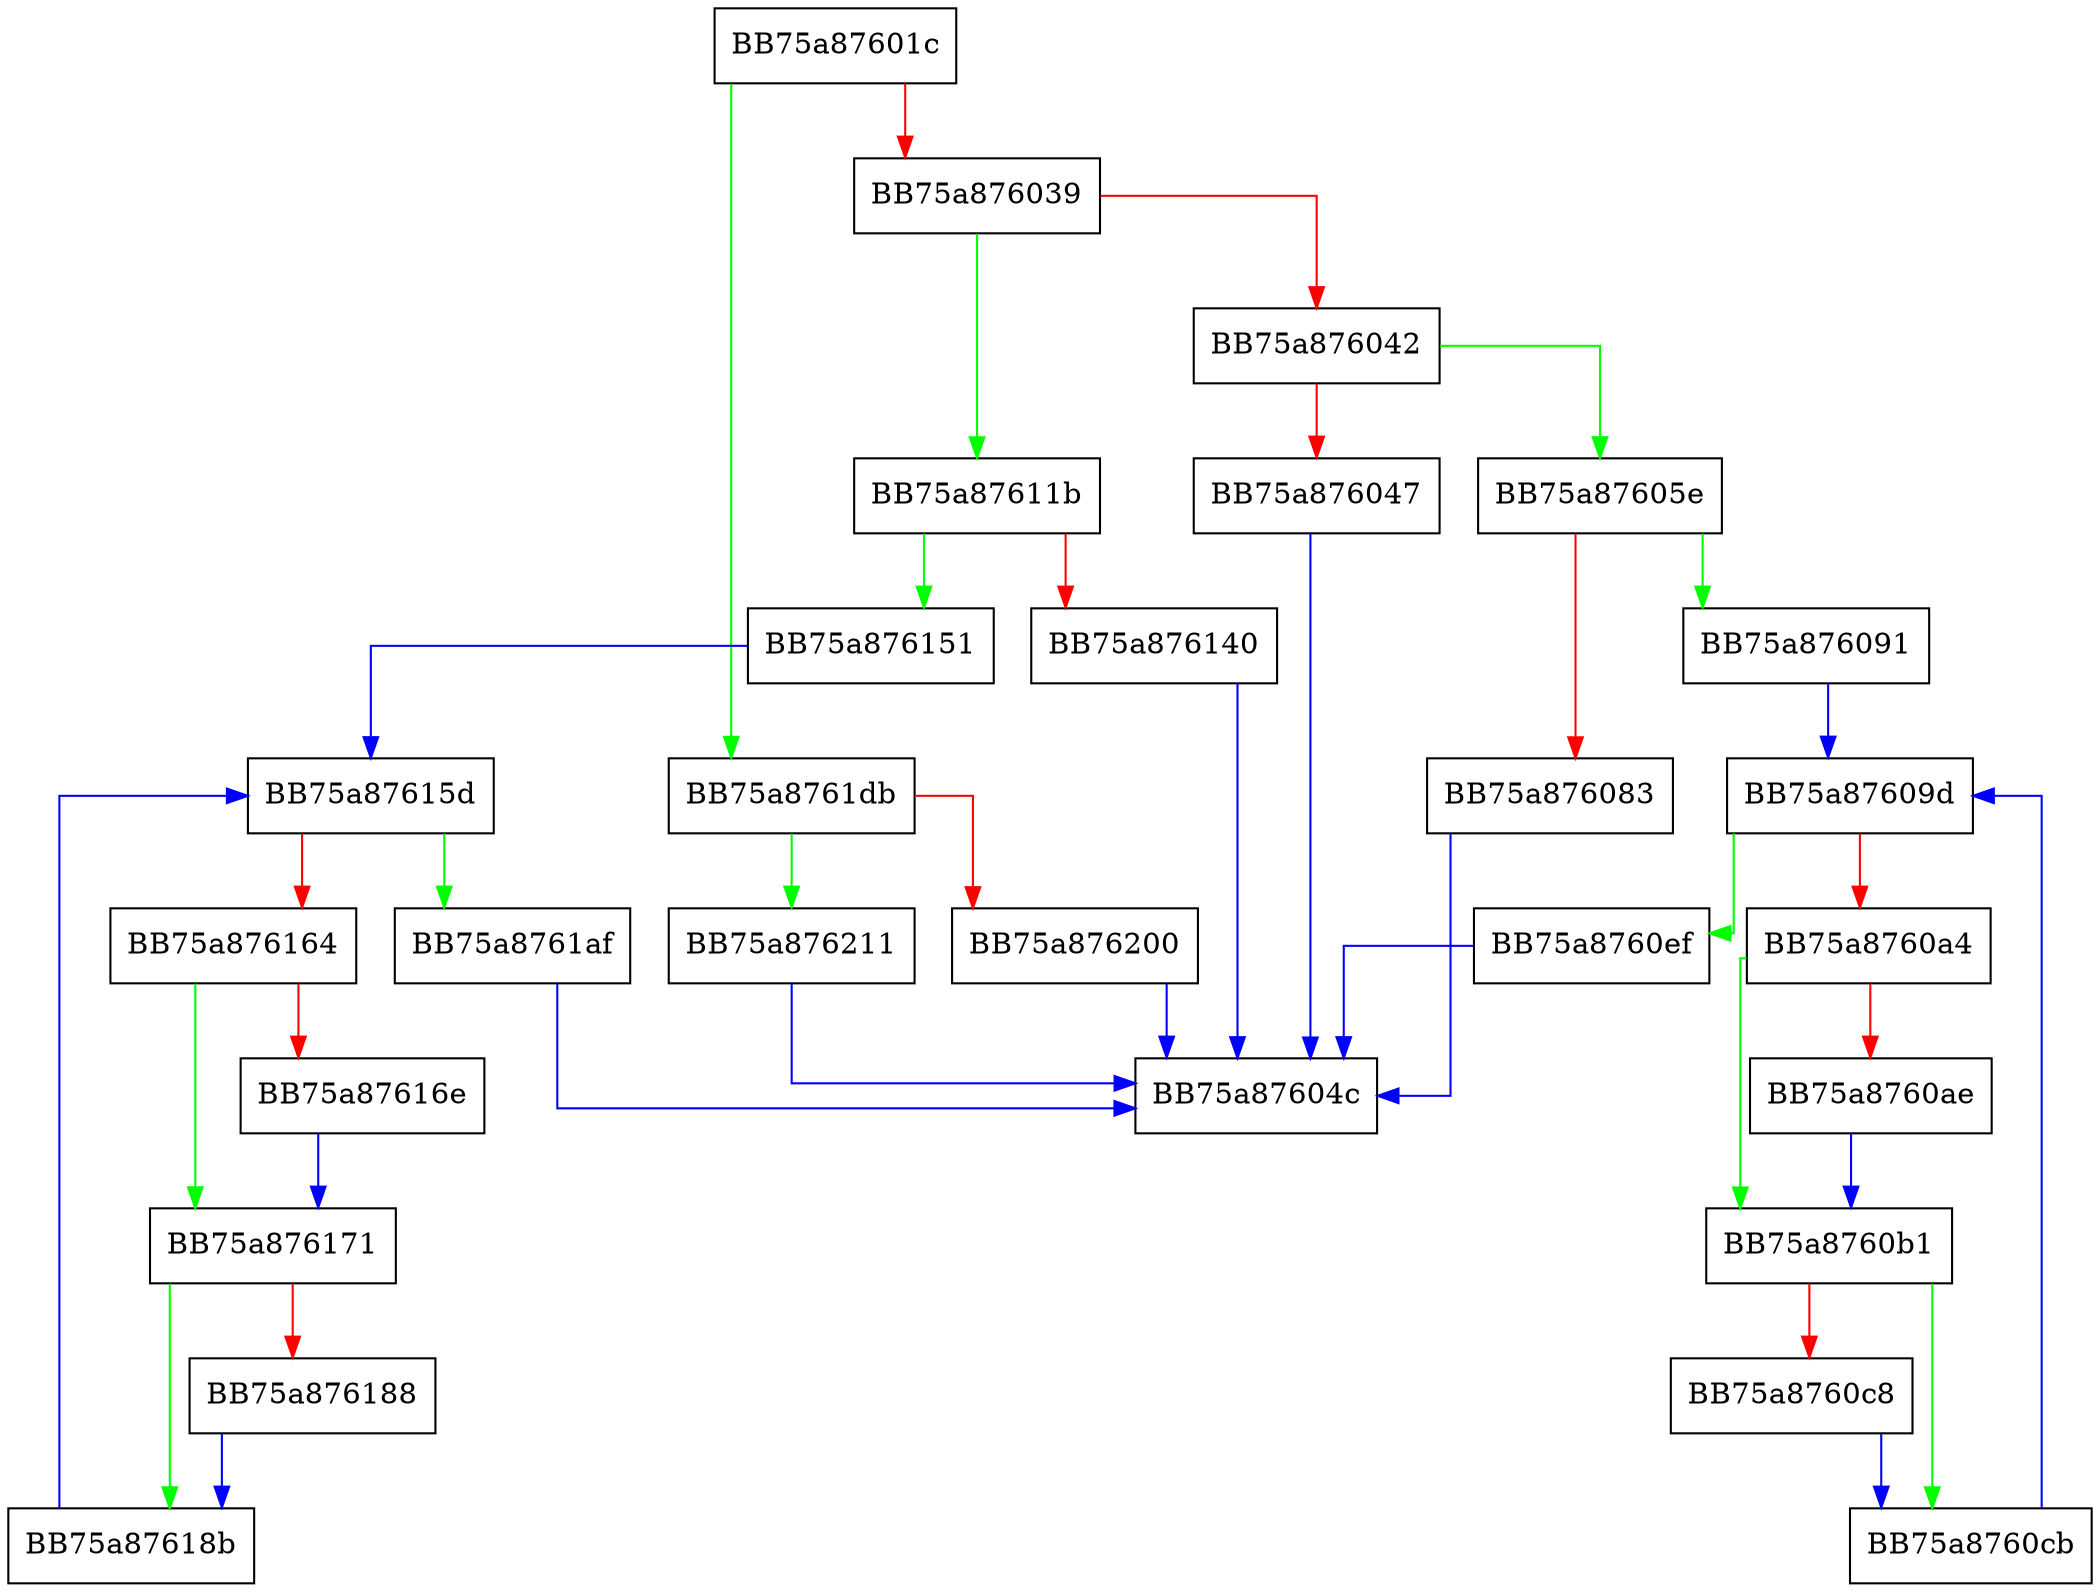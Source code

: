 digraph LoadRules {
  node [shape="box"];
  graph [splines=ortho];
  BB75a87601c -> BB75a8761db [color="green"];
  BB75a87601c -> BB75a876039 [color="red"];
  BB75a876039 -> BB75a87611b [color="green"];
  BB75a876039 -> BB75a876042 [color="red"];
  BB75a876042 -> BB75a87605e [color="green"];
  BB75a876042 -> BB75a876047 [color="red"];
  BB75a876047 -> BB75a87604c [color="blue"];
  BB75a87605e -> BB75a876091 [color="green"];
  BB75a87605e -> BB75a876083 [color="red"];
  BB75a876083 -> BB75a87604c [color="blue"];
  BB75a876091 -> BB75a87609d [color="blue"];
  BB75a87609d -> BB75a8760ef [color="green"];
  BB75a87609d -> BB75a8760a4 [color="red"];
  BB75a8760a4 -> BB75a8760b1 [color="green"];
  BB75a8760a4 -> BB75a8760ae [color="red"];
  BB75a8760ae -> BB75a8760b1 [color="blue"];
  BB75a8760b1 -> BB75a8760cb [color="green"];
  BB75a8760b1 -> BB75a8760c8 [color="red"];
  BB75a8760c8 -> BB75a8760cb [color="blue"];
  BB75a8760cb -> BB75a87609d [color="blue"];
  BB75a8760ef -> BB75a87604c [color="blue"];
  BB75a87611b -> BB75a876151 [color="green"];
  BB75a87611b -> BB75a876140 [color="red"];
  BB75a876140 -> BB75a87604c [color="blue"];
  BB75a876151 -> BB75a87615d [color="blue"];
  BB75a87615d -> BB75a8761af [color="green"];
  BB75a87615d -> BB75a876164 [color="red"];
  BB75a876164 -> BB75a876171 [color="green"];
  BB75a876164 -> BB75a87616e [color="red"];
  BB75a87616e -> BB75a876171 [color="blue"];
  BB75a876171 -> BB75a87618b [color="green"];
  BB75a876171 -> BB75a876188 [color="red"];
  BB75a876188 -> BB75a87618b [color="blue"];
  BB75a87618b -> BB75a87615d [color="blue"];
  BB75a8761af -> BB75a87604c [color="blue"];
  BB75a8761db -> BB75a876211 [color="green"];
  BB75a8761db -> BB75a876200 [color="red"];
  BB75a876200 -> BB75a87604c [color="blue"];
  BB75a876211 -> BB75a87604c [color="blue"];
}